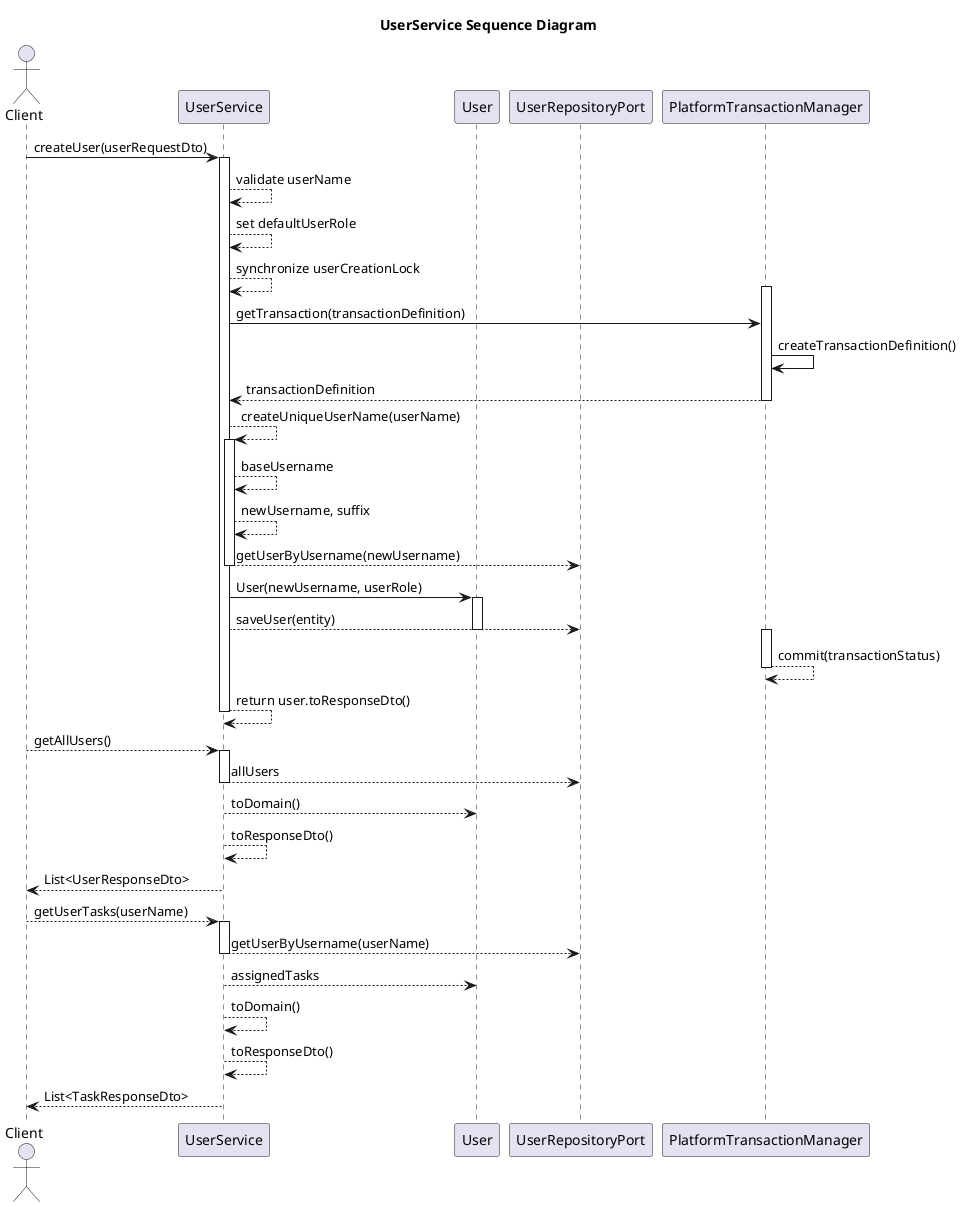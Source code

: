 @startuml
title UserService Sequence Diagram


actor Client

participant "UserService" as Service
participant "User" as User
participant "UserRepositoryPort" as Repository
participant "PlatformTransactionManager" as TransactionManager

Client -> Service: createUser(userRequestDto)
activate Service

Service --> Service: validate userName
Service --> Service: set defaultUserRole
Service --> Service: synchronize userCreationLock
activate TransactionManager
Service -> TransactionManager: getTransaction(transactionDefinition)
TransactionManager -> TransactionManager: createTransactionDefinition()
TransactionManager --> Service: transactionDefinition
deactivate TransactionManager

Service --> Service: createUniqueUserName(userName)
activate Service

Service --> Service: baseUsername
Service --> Service: newUsername, suffix
Service --> Repository: getUserByUsername(newUsername)
deactivate Service

Service -> User: User(newUsername, userRole)
activate User

Service --> Repository: saveUser(entity)
deactivate User
deactivate Repository
activate TransactionManager
TransactionManager --> TransactionManager: commit(transactionStatus)
deactivate TransactionManager

Service --> Service: return user.toResponseDto()
deactivate Service

Client --> Service: getAllUsers()
activate Service
Service --> Repository: allUsers
deactivate Service
Service --> User: toDomain()
Service --> Service: toResponseDto()
Service --> Client: List<UserResponseDto>
deactivate Service

Client --> Service: getUserTasks(userName)
activate Service
Service --> Repository: getUserByUsername(userName)
deactivate Service
Service --> User: assignedTasks
Service --> Service: toDomain()
Service --> Service: toResponseDto()
Service --> Client: List<TaskResponseDto>
deactivate Service
@enduml